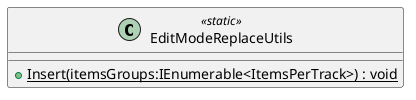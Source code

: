 @startuml
class EditModeReplaceUtils <<static>> {
    + {static} Insert(itemsGroups:IEnumerable<ItemsPerTrack>) : void
}
@enduml
